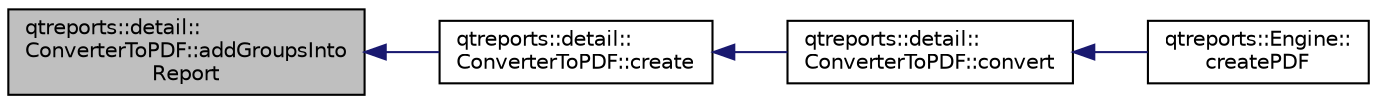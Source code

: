 digraph "qtreports::detail::ConverterToPDF::addGroupsIntoReport"
{
 // INTERACTIVE_SVG=YES
  bgcolor="transparent";
  edge [fontname="Helvetica",fontsize="10",labelfontname="Helvetica",labelfontsize="10"];
  node [fontname="Helvetica",fontsize="10",shape=record];
  rankdir="LR";
  Node1 [label="qtreports::detail::\lConverterToPDF::addGroupsInto\lReport",height=0.2,width=0.4,color="black", fillcolor="grey75", style="filled", fontcolor="black"];
  Node1 -> Node2 [dir="back",color="midnightblue",fontsize="10",style="solid",fontname="Helvetica"];
  Node2 [label="qtreports::detail::\lConverterToPDF::create",height=0.2,width=0.4,color="black",URL="$classqtreports_1_1detail_1_1_converter_to_p_d_f.html#aad8435572f5ba065f8f2fef428d97b22",tooltip="Конвертирует отчет в PDF документ. "];
  Node2 -> Node3 [dir="back",color="midnightblue",fontsize="10",style="solid",fontname="Helvetica"];
  Node3 [label="qtreports::detail::\lConverterToPDF::convert",height=0.2,width=0.4,color="black",URL="$classqtreports_1_1detail_1_1_converter_to_p_d_f.html#af39953d8db1bdcbbcf59cc00b05747eb",tooltip="Запускает процесс конвертации. "];
  Node3 -> Node4 [dir="back",color="midnightblue",fontsize="10",style="solid",fontname="Helvetica"];
  Node4 [label="qtreports::Engine::\lcreatePDF",height=0.2,width=0.4,color="black",URL="$classqtreports_1_1_engine.html#a34b6ccdf31af3bd275d9fb95100c6bda",tooltip="Создает PDF документ отчета по указанному пути "];
}
